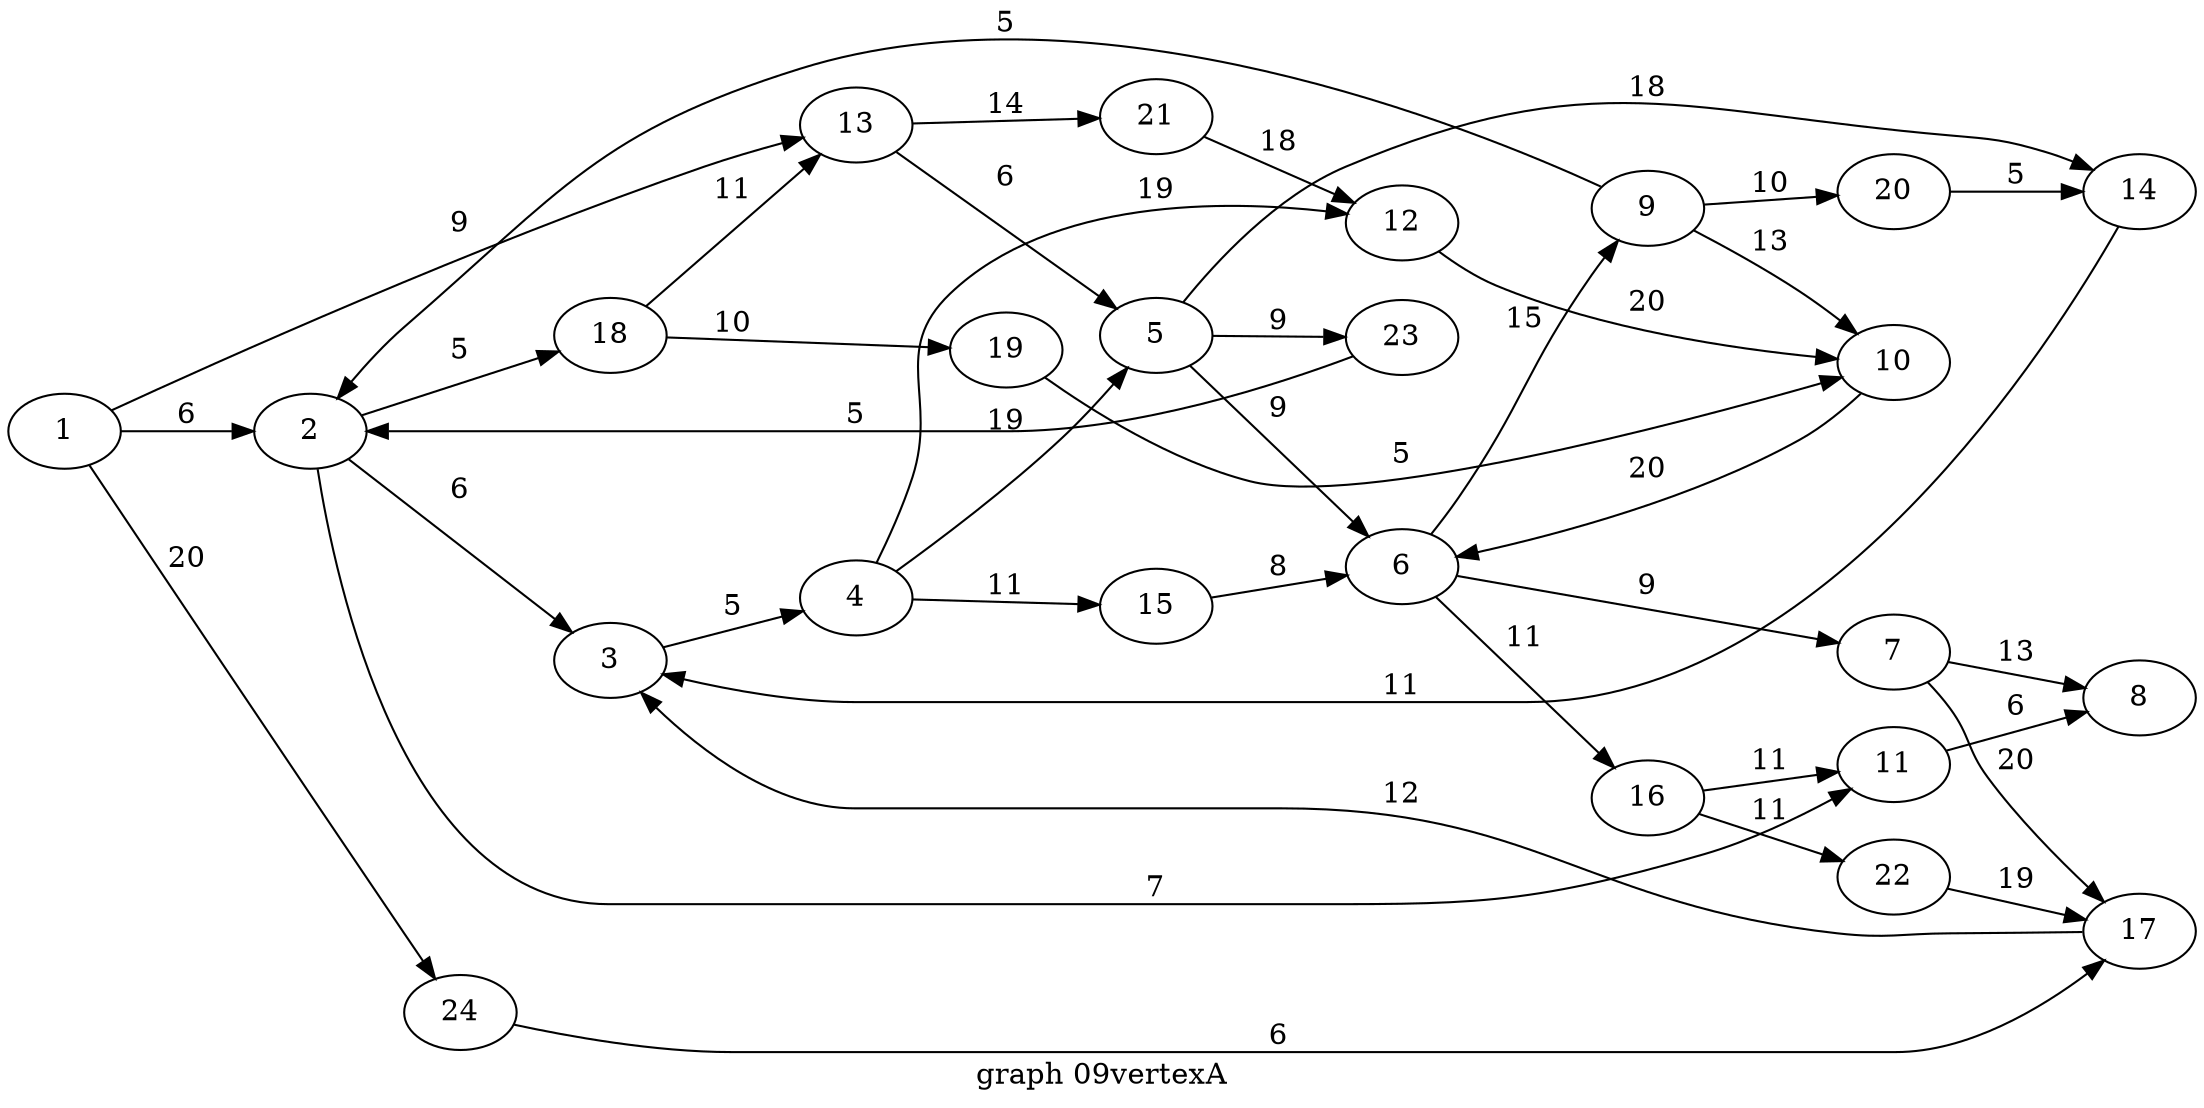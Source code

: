 digraph g{

rankdir = LR

1 -> 2 [label = " 6 "];
2 -> 3 [label = " 6 "];
3 -> 4 [label = " 5 "];
4 -> 5 [label = " 19 "];
5 -> 6 [label = " 9 "];
6 -> 7 [label = " 9 "];
7 -> 8 [label = " 13 "];
6 -> 9 [label = " 15 "];
9 -> 2 [label = " 5 "];
9 -> 10 [label = " 13 "];
10 -> 6 [label = " 20 "];
2 -> 11 [label = " 7 "];
11 -> 8 [label = " 6 "];
4 -> 12 [label = " 19 "];
12 -> 10 [label = " 20 "];
1 -> 13 [label = " 9 "];
13 -> 5 [label = " 6 "];
5 -> 14 [label = " 18 "];
14 -> 3 [label = " 11 "];
4 -> 15 [label = " 11 "];
15 -> 6 [label = " 8 "];
6 -> 16 [label = " 11 "];
16 -> 11 [label = " 11 "];
7 -> 17 [label = " 20 "];
17 -> 3 [label = " 12 "];
2 -> 18 [label = " 5 "];
18 -> 13 [label = " 11 "];
18 -> 19 [label = " 10 "];
19 -> 10 [label = " 5 "];
9 -> 20 [label = " 10 "];
20 -> 14 [label = " 5 "];
13 -> 21 [label = " 14 "];
21 -> 12 [label = " 18 "];
16 -> 22 [label = " 11 "];
22 -> 17 [label = " 19 "];
5 -> 23 [label = " 9 "];
23 -> 2 [label = " 5 "];
1 -> 24 [label = " 20 "];
24 -> 17 [label = " 6 "];

label = "graph 09vertexA"
}